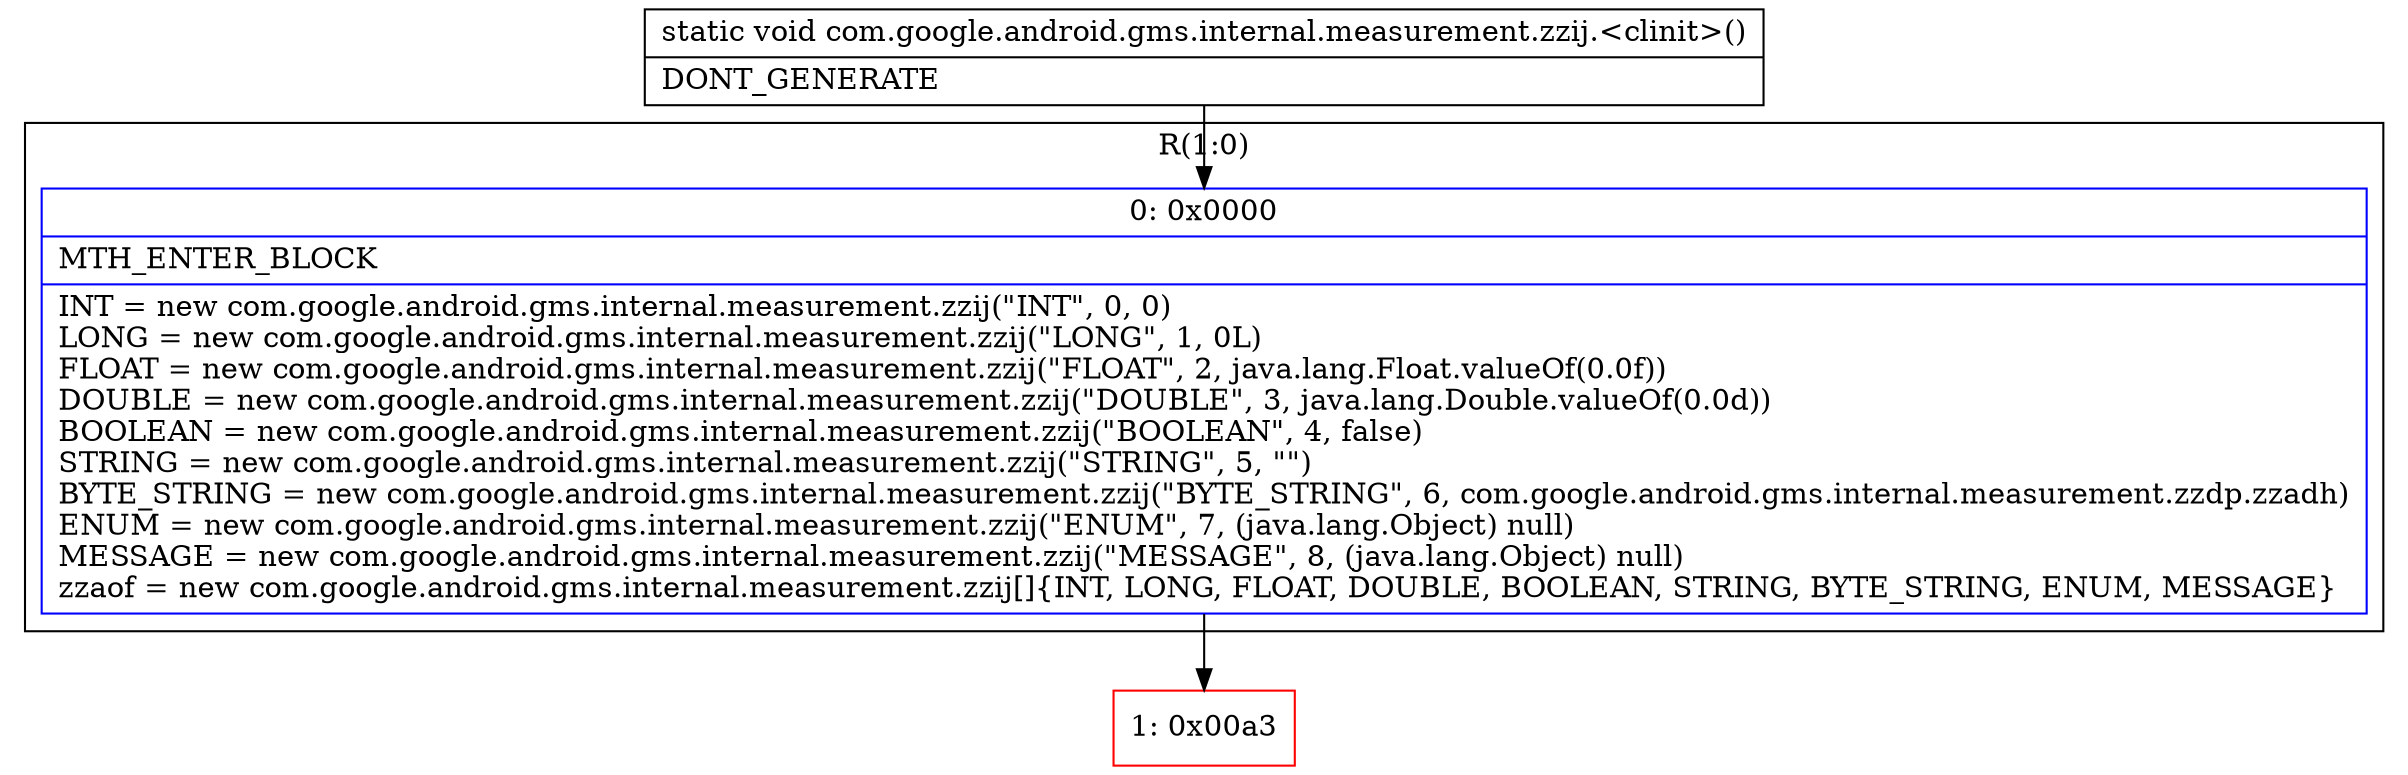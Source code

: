 digraph "CFG forcom.google.android.gms.internal.measurement.zzij.\<clinit\>()V" {
subgraph cluster_Region_2057632498 {
label = "R(1:0)";
node [shape=record,color=blue];
Node_0 [shape=record,label="{0\:\ 0x0000|MTH_ENTER_BLOCK\l|INT = new com.google.android.gms.internal.measurement.zzij(\"INT\", 0, 0)\lLONG = new com.google.android.gms.internal.measurement.zzij(\"LONG\", 1, 0L)\lFLOAT = new com.google.android.gms.internal.measurement.zzij(\"FLOAT\", 2, java.lang.Float.valueOf(0.0f))\lDOUBLE = new com.google.android.gms.internal.measurement.zzij(\"DOUBLE\", 3, java.lang.Double.valueOf(0.0d))\lBOOLEAN = new com.google.android.gms.internal.measurement.zzij(\"BOOLEAN\", 4, false)\lSTRING = new com.google.android.gms.internal.measurement.zzij(\"STRING\", 5, \"\")\lBYTE_STRING = new com.google.android.gms.internal.measurement.zzij(\"BYTE_STRING\", 6, com.google.android.gms.internal.measurement.zzdp.zzadh)\lENUM = new com.google.android.gms.internal.measurement.zzij(\"ENUM\", 7, (java.lang.Object) null)\lMESSAGE = new com.google.android.gms.internal.measurement.zzij(\"MESSAGE\", 8, (java.lang.Object) null)\lzzaof = new com.google.android.gms.internal.measurement.zzij[]\{INT, LONG, FLOAT, DOUBLE, BOOLEAN, STRING, BYTE_STRING, ENUM, MESSAGE\}\l}"];
}
Node_1 [shape=record,color=red,label="{1\:\ 0x00a3}"];
MethodNode[shape=record,label="{static void com.google.android.gms.internal.measurement.zzij.\<clinit\>()  | DONT_GENERATE\l}"];
MethodNode -> Node_0;
Node_0 -> Node_1;
}

